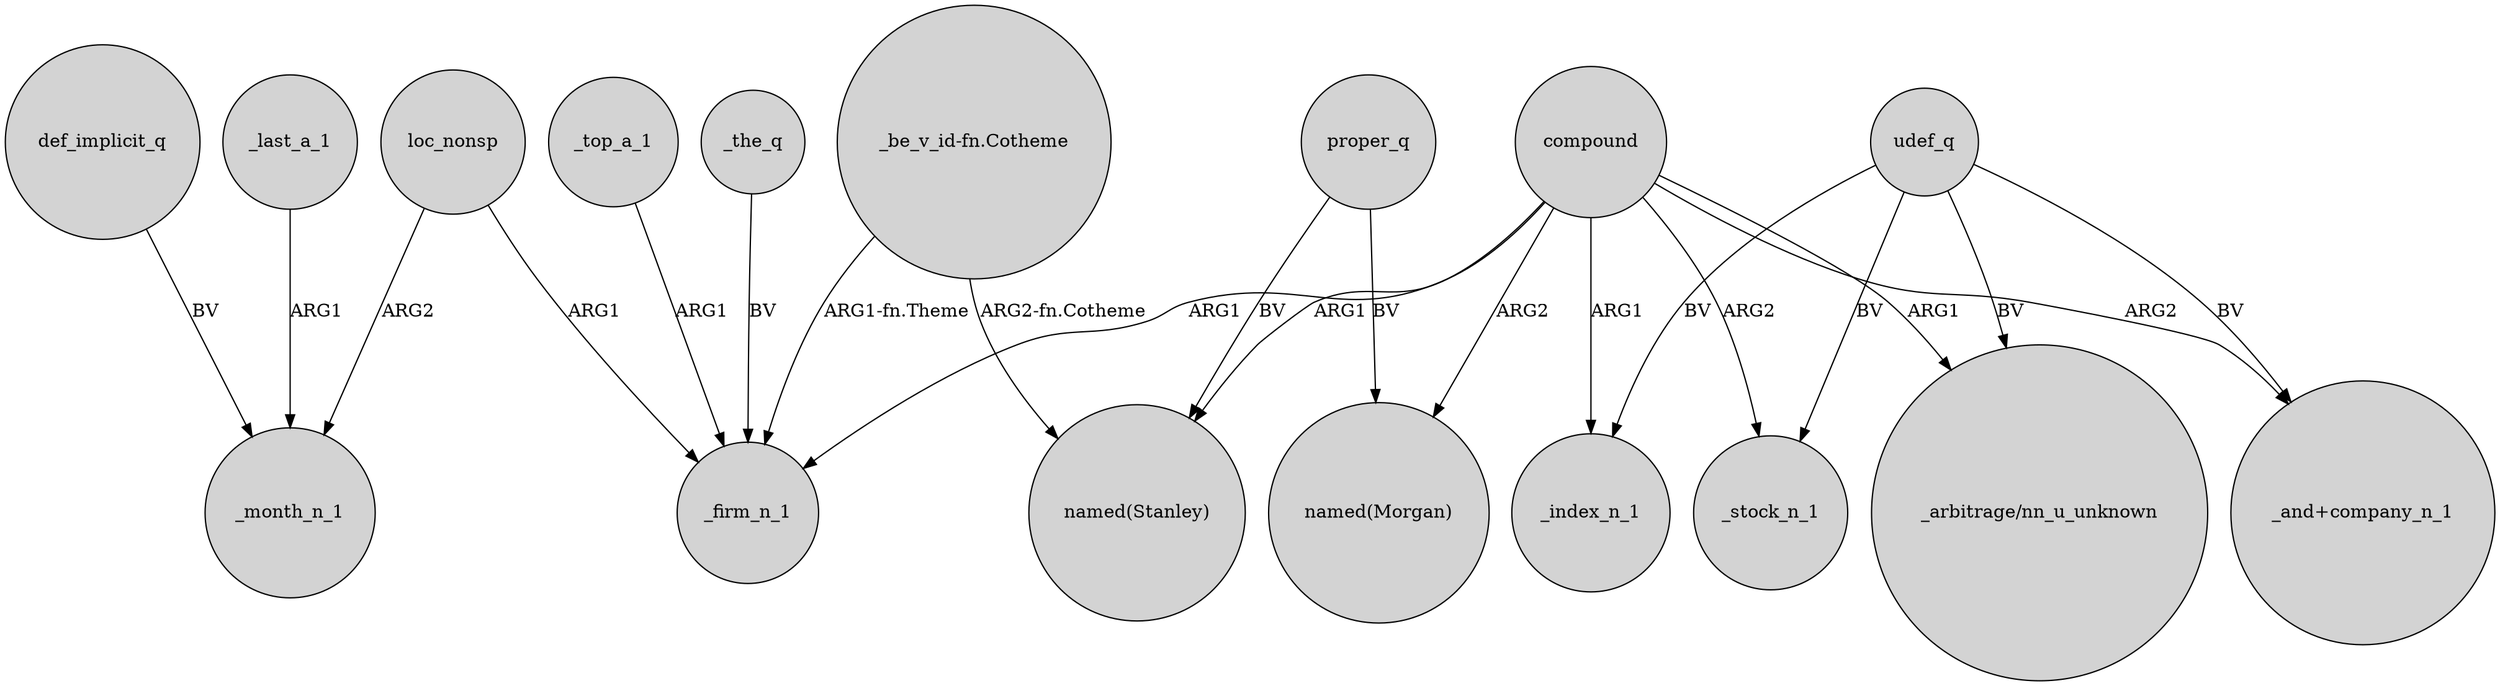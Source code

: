 digraph {
	node [shape=circle style=filled]
	def_implicit_q -> _month_n_1 [label=BV]
	_last_a_1 -> _month_n_1 [label=ARG1]
	compound -> "_and+company_n_1" [label=ARG2]
	udef_q -> _index_n_1 [label=BV]
	proper_q -> "named(Stanley)" [label=BV]
	loc_nonsp -> _month_n_1 [label=ARG2]
	udef_q -> _stock_n_1 [label=BV]
	_the_q -> _firm_n_1 [label=BV]
	compound -> "named(Morgan)" [label=ARG2]
	compound -> _stock_n_1 [label=ARG2]
	"_be_v_id-fn.Cotheme" -> "named(Stanley)" [label="ARG2-fn.Cotheme"]
	udef_q -> "_arbitrage/nn_u_unknown" [label=BV]
	_top_a_1 -> _firm_n_1 [label=ARG1]
	"_be_v_id-fn.Cotheme" -> _firm_n_1 [label="ARG1-fn.Theme"]
	compound -> "_arbitrage/nn_u_unknown" [label=ARG1]
	compound -> _index_n_1 [label=ARG1]
	compound -> _firm_n_1 [label=ARG1]
	loc_nonsp -> _firm_n_1 [label=ARG1]
	udef_q -> "_and+company_n_1" [label=BV]
	proper_q -> "named(Morgan)" [label=BV]
	compound -> "named(Stanley)" [label=ARG1]
}
